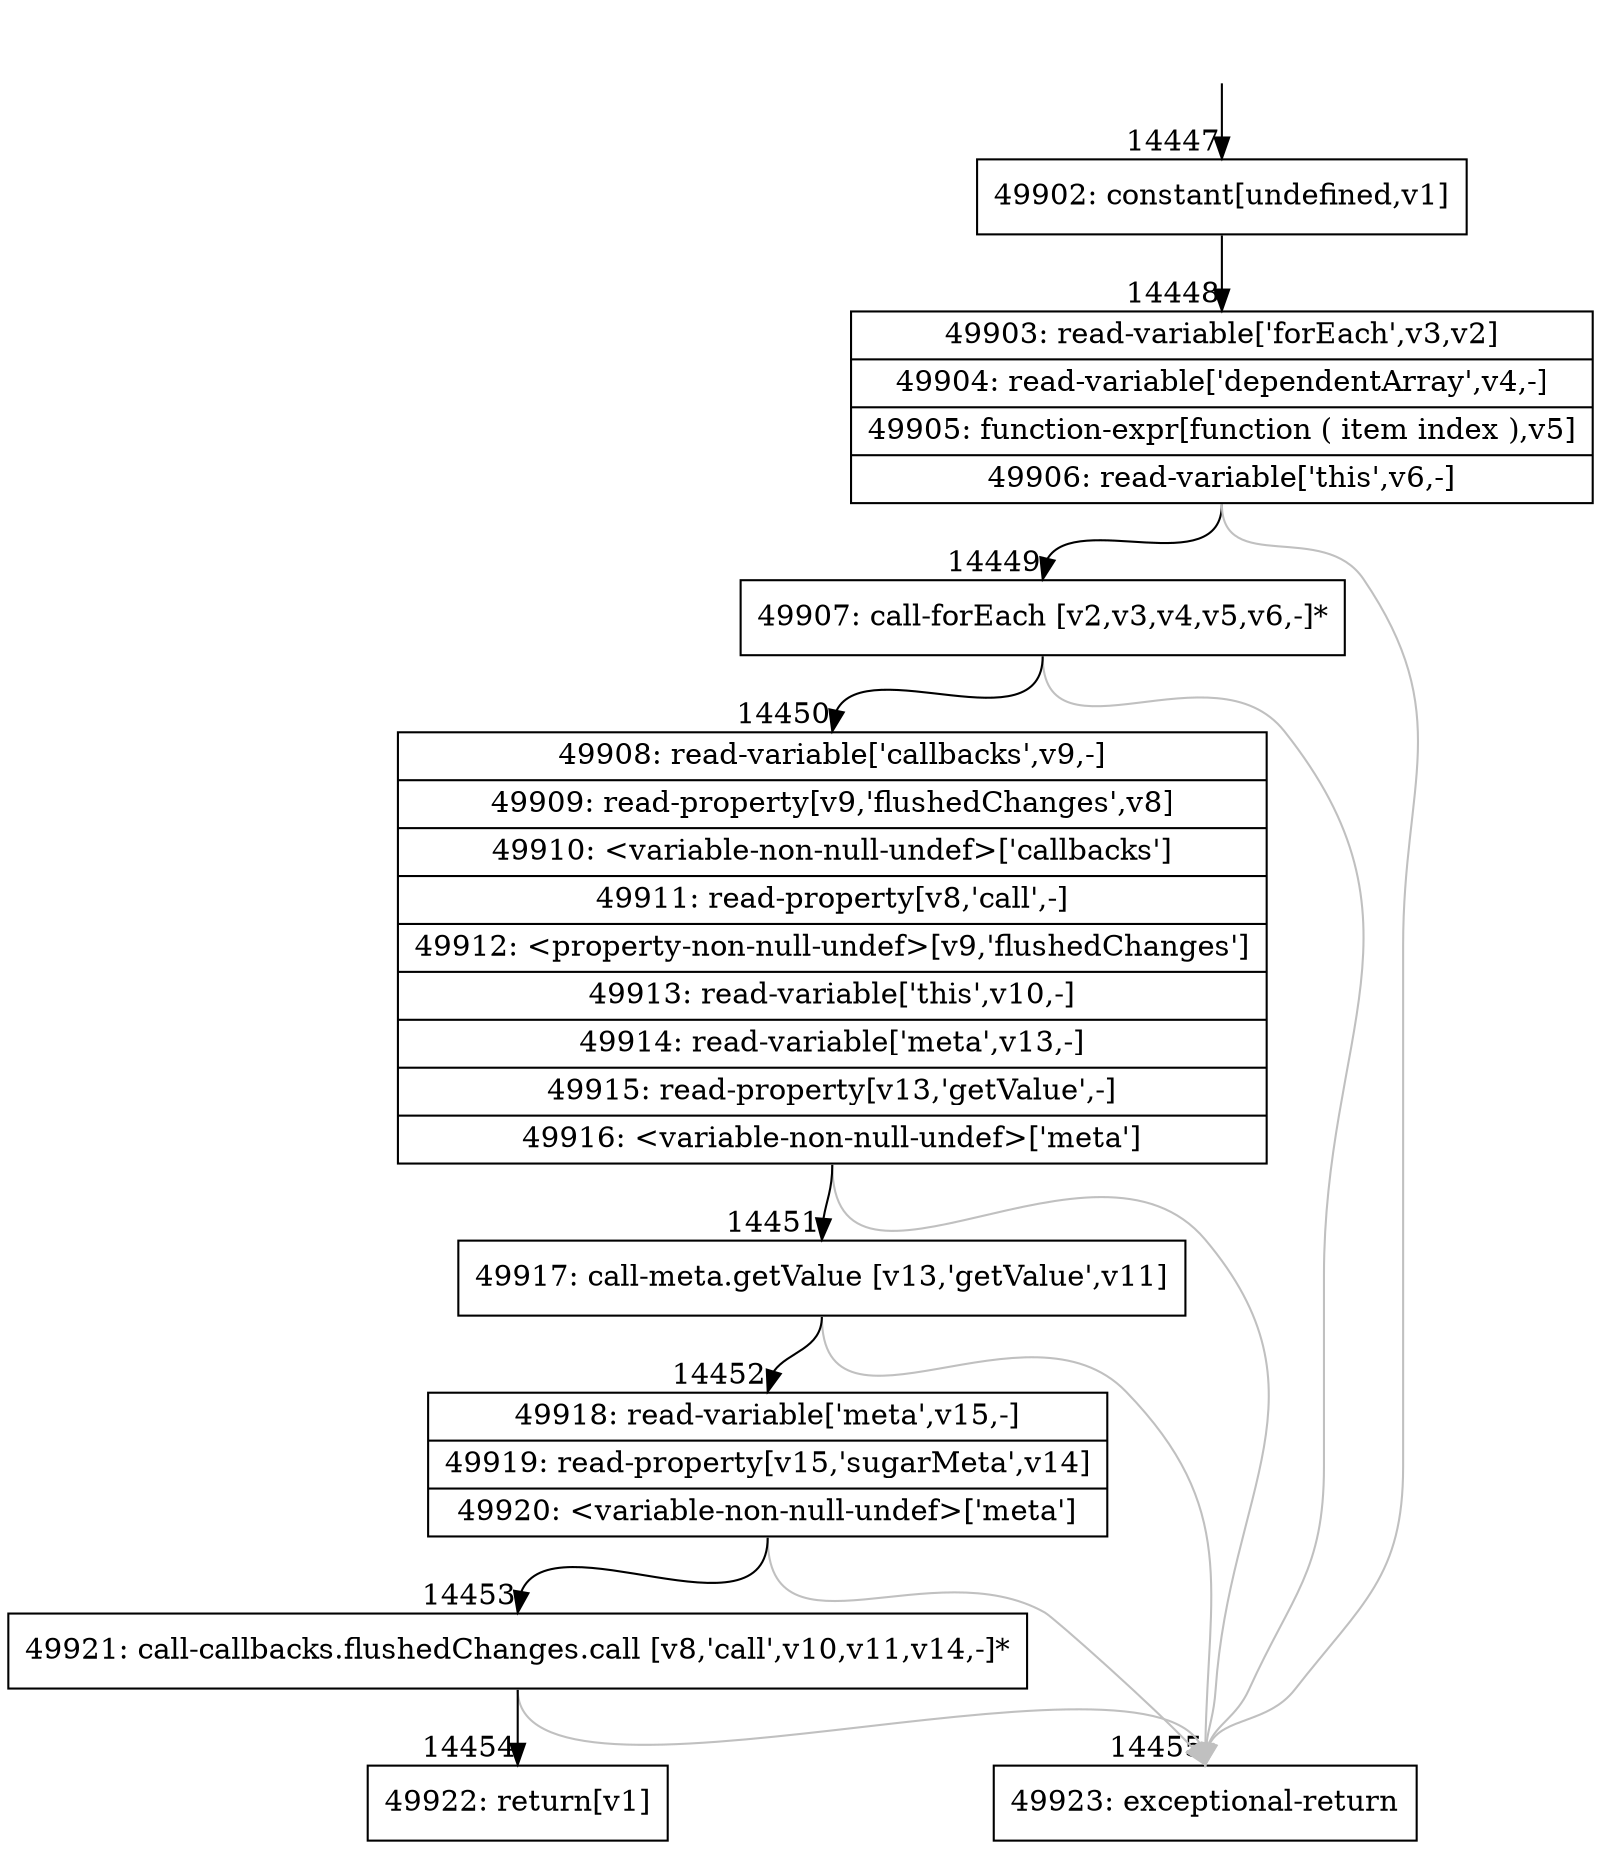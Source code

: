 digraph {
rankdir="TD"
BB_entry1204[shape=none,label=""];
BB_entry1204 -> BB14447 [tailport=s, headport=n, headlabel="    14447"]
BB14447 [shape=record label="{49902: constant[undefined,v1]}" ] 
BB14447 -> BB14448 [tailport=s, headport=n, headlabel="      14448"]
BB14448 [shape=record label="{49903: read-variable['forEach',v3,v2]|49904: read-variable['dependentArray',v4,-]|49905: function-expr[function ( item index ),v5]|49906: read-variable['this',v6,-]}" ] 
BB14448 -> BB14449 [tailport=s, headport=n, headlabel="      14449"]
BB14448 -> BB14455 [tailport=s, headport=n, color=gray, headlabel="      14455"]
BB14449 [shape=record label="{49907: call-forEach [v2,v3,v4,v5,v6,-]*}" ] 
BB14449 -> BB14450 [tailport=s, headport=n, headlabel="      14450"]
BB14449 -> BB14455 [tailport=s, headport=n, color=gray]
BB14450 [shape=record label="{49908: read-variable['callbacks',v9,-]|49909: read-property[v9,'flushedChanges',v8]|49910: \<variable-non-null-undef\>['callbacks']|49911: read-property[v8,'call',-]|49912: \<property-non-null-undef\>[v9,'flushedChanges']|49913: read-variable['this',v10,-]|49914: read-variable['meta',v13,-]|49915: read-property[v13,'getValue',-]|49916: \<variable-non-null-undef\>['meta']}" ] 
BB14450 -> BB14451 [tailport=s, headport=n, headlabel="      14451"]
BB14450 -> BB14455 [tailport=s, headport=n, color=gray]
BB14451 [shape=record label="{49917: call-meta.getValue [v13,'getValue',v11]}" ] 
BB14451 -> BB14452 [tailport=s, headport=n, headlabel="      14452"]
BB14451 -> BB14455 [tailport=s, headport=n, color=gray]
BB14452 [shape=record label="{49918: read-variable['meta',v15,-]|49919: read-property[v15,'sugarMeta',v14]|49920: \<variable-non-null-undef\>['meta']}" ] 
BB14452 -> BB14453 [tailport=s, headport=n, headlabel="      14453"]
BB14452 -> BB14455 [tailport=s, headport=n, color=gray]
BB14453 [shape=record label="{49921: call-callbacks.flushedChanges.call [v8,'call',v10,v11,v14,-]*}" ] 
BB14453 -> BB14454 [tailport=s, headport=n, headlabel="      14454"]
BB14453 -> BB14455 [tailport=s, headport=n, color=gray]
BB14454 [shape=record label="{49922: return[v1]}" ] 
BB14455 [shape=record label="{49923: exceptional-return}" ] 
//#$~ 26563
}
